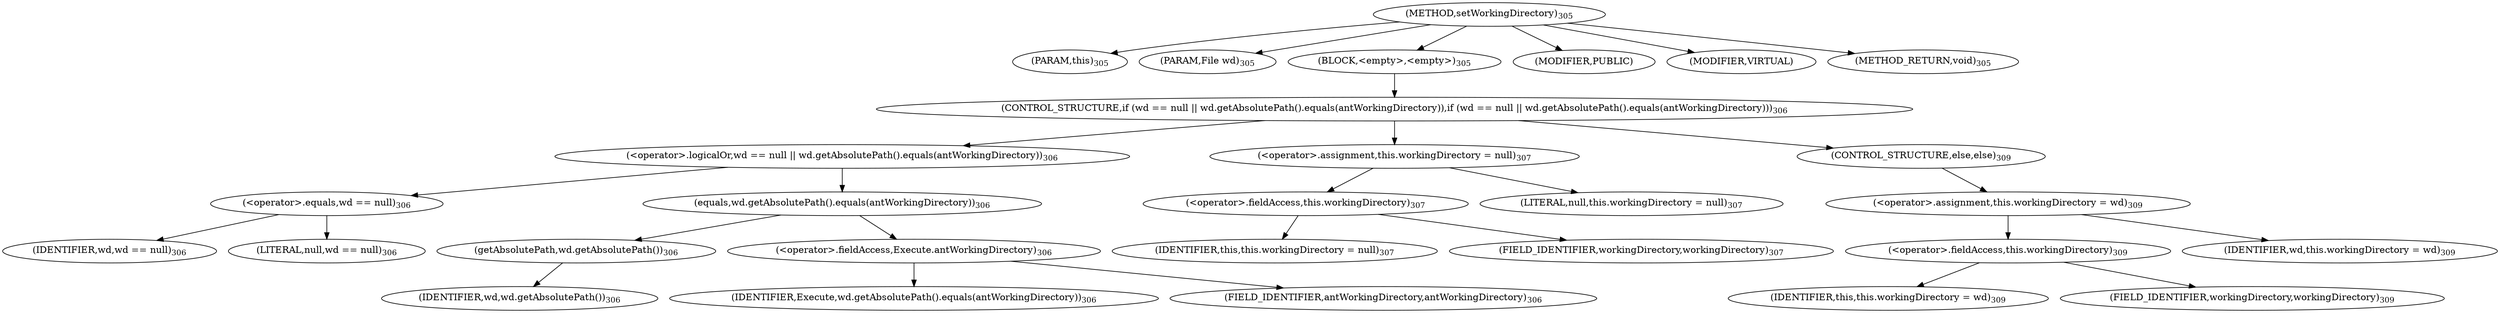 digraph "setWorkingDirectory" {  
"677" [label = <(METHOD,setWorkingDirectory)<SUB>305</SUB>> ]
"678" [label = <(PARAM,this)<SUB>305</SUB>> ]
"679" [label = <(PARAM,File wd)<SUB>305</SUB>> ]
"680" [label = <(BLOCK,&lt;empty&gt;,&lt;empty&gt;)<SUB>305</SUB>> ]
"681" [label = <(CONTROL_STRUCTURE,if (wd == null || wd.getAbsolutePath().equals(antWorkingDirectory)),if (wd == null || wd.getAbsolutePath().equals(antWorkingDirectory)))<SUB>306</SUB>> ]
"682" [label = <(&lt;operator&gt;.logicalOr,wd == null || wd.getAbsolutePath().equals(antWorkingDirectory))<SUB>306</SUB>> ]
"683" [label = <(&lt;operator&gt;.equals,wd == null)<SUB>306</SUB>> ]
"684" [label = <(IDENTIFIER,wd,wd == null)<SUB>306</SUB>> ]
"685" [label = <(LITERAL,null,wd == null)<SUB>306</SUB>> ]
"686" [label = <(equals,wd.getAbsolutePath().equals(antWorkingDirectory))<SUB>306</SUB>> ]
"687" [label = <(getAbsolutePath,wd.getAbsolutePath())<SUB>306</SUB>> ]
"688" [label = <(IDENTIFIER,wd,wd.getAbsolutePath())<SUB>306</SUB>> ]
"689" [label = <(&lt;operator&gt;.fieldAccess,Execute.antWorkingDirectory)<SUB>306</SUB>> ]
"690" [label = <(IDENTIFIER,Execute,wd.getAbsolutePath().equals(antWorkingDirectory))<SUB>306</SUB>> ]
"691" [label = <(FIELD_IDENTIFIER,antWorkingDirectory,antWorkingDirectory)<SUB>306</SUB>> ]
"692" [label = <(&lt;operator&gt;.assignment,this.workingDirectory = null)<SUB>307</SUB>> ]
"693" [label = <(&lt;operator&gt;.fieldAccess,this.workingDirectory)<SUB>307</SUB>> ]
"694" [label = <(IDENTIFIER,this,this.workingDirectory = null)<SUB>307</SUB>> ]
"695" [label = <(FIELD_IDENTIFIER,workingDirectory,workingDirectory)<SUB>307</SUB>> ]
"696" [label = <(LITERAL,null,this.workingDirectory = null)<SUB>307</SUB>> ]
"697" [label = <(CONTROL_STRUCTURE,else,else)<SUB>309</SUB>> ]
"698" [label = <(&lt;operator&gt;.assignment,this.workingDirectory = wd)<SUB>309</SUB>> ]
"699" [label = <(&lt;operator&gt;.fieldAccess,this.workingDirectory)<SUB>309</SUB>> ]
"700" [label = <(IDENTIFIER,this,this.workingDirectory = wd)<SUB>309</SUB>> ]
"701" [label = <(FIELD_IDENTIFIER,workingDirectory,workingDirectory)<SUB>309</SUB>> ]
"702" [label = <(IDENTIFIER,wd,this.workingDirectory = wd)<SUB>309</SUB>> ]
"703" [label = <(MODIFIER,PUBLIC)> ]
"704" [label = <(MODIFIER,VIRTUAL)> ]
"705" [label = <(METHOD_RETURN,void)<SUB>305</SUB>> ]
  "677" -> "678" 
  "677" -> "679" 
  "677" -> "680" 
  "677" -> "703" 
  "677" -> "704" 
  "677" -> "705" 
  "680" -> "681" 
  "681" -> "682" 
  "681" -> "692" 
  "681" -> "697" 
  "682" -> "683" 
  "682" -> "686" 
  "683" -> "684" 
  "683" -> "685" 
  "686" -> "687" 
  "686" -> "689" 
  "687" -> "688" 
  "689" -> "690" 
  "689" -> "691" 
  "692" -> "693" 
  "692" -> "696" 
  "693" -> "694" 
  "693" -> "695" 
  "697" -> "698" 
  "698" -> "699" 
  "698" -> "702" 
  "699" -> "700" 
  "699" -> "701" 
}
